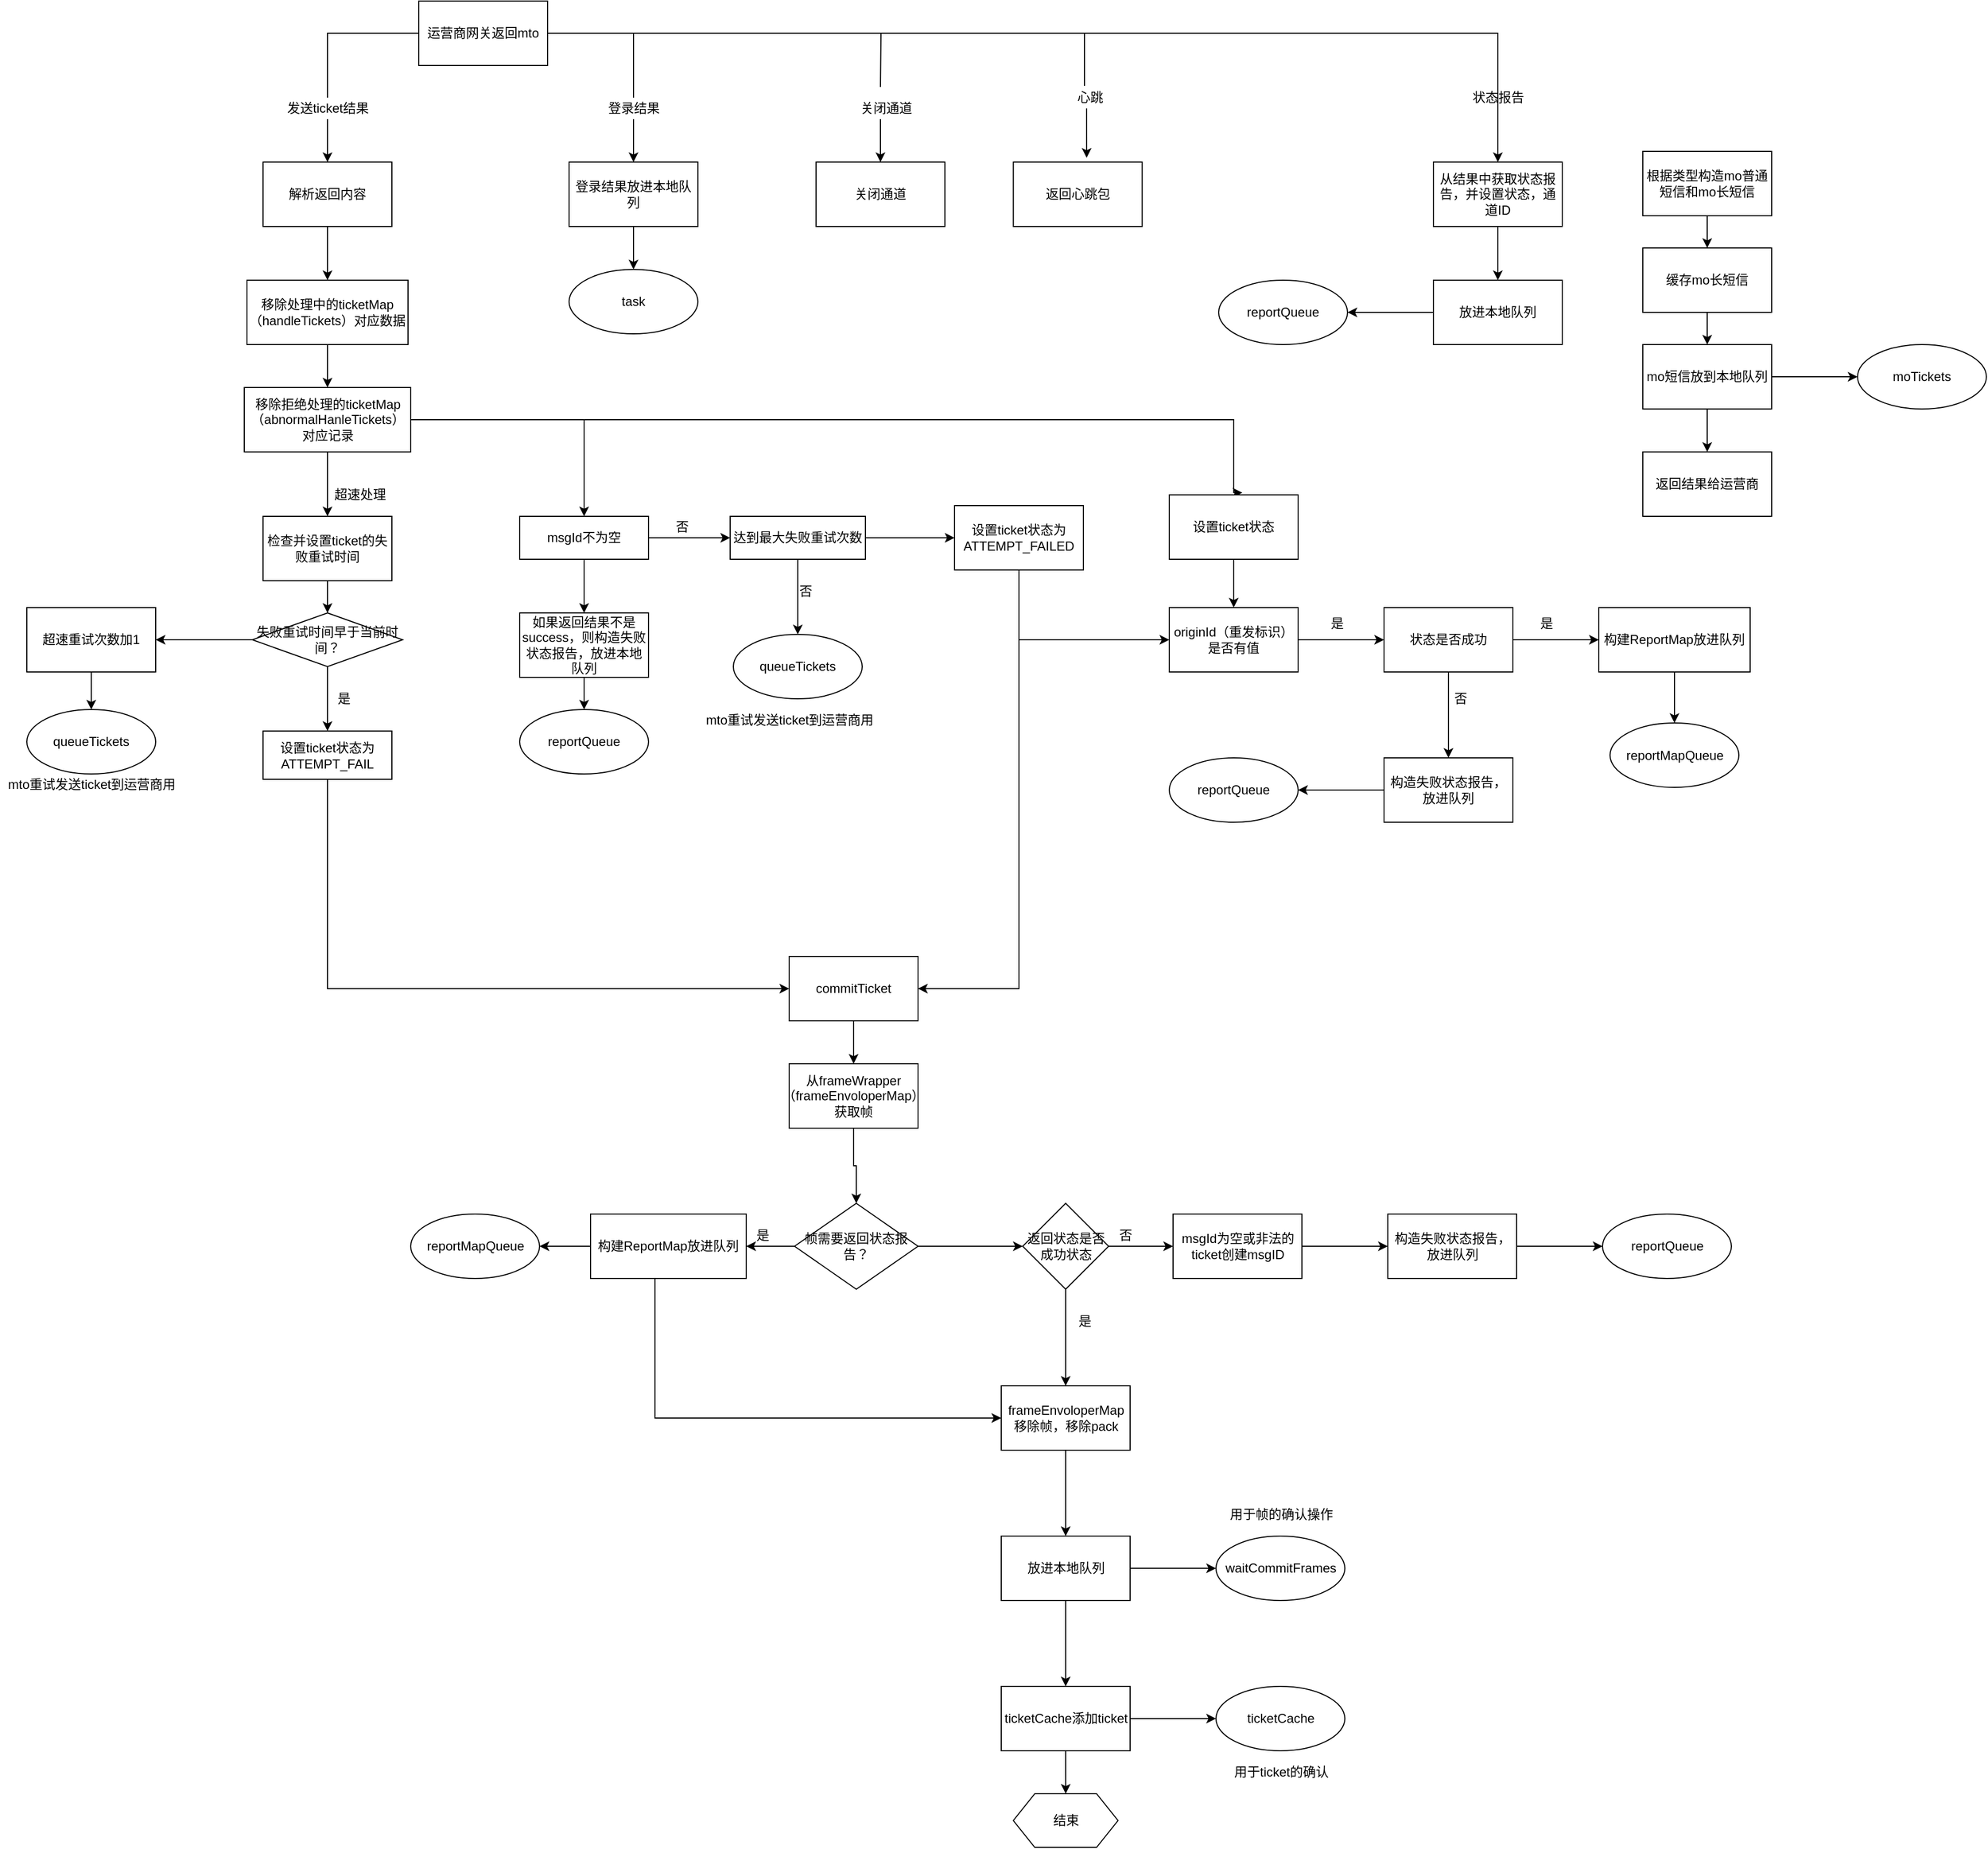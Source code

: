 <mxfile version="16.4.11" type="github">
  <diagram id="S-RU24WyVOo1lFlnVsUV" name="第 1 页">
    <mxGraphModel dx="2249" dy="762" grid="1" gridSize="10" guides="1" tooltips="1" connect="1" arrows="1" fold="1" page="1" pageScale="1" pageWidth="827" pageHeight="1169" math="0" shadow="0">
      <root>
        <mxCell id="0" />
        <mxCell id="1" parent="0" />
        <mxCell id="_s2NQ5ghen87F7LA_Sny-5" value="" style="edgeStyle=orthogonalEdgeStyle;rounded=0;orthogonalLoop=1;jettySize=auto;html=1;startArrow=none;" edge="1" parent="1" source="_s2NQ5ghen87F7LA_Sny-95" target="_s2NQ5ghen87F7LA_Sny-4">
          <mxGeometry relative="1" as="geometry" />
        </mxCell>
        <mxCell id="_s2NQ5ghen87F7LA_Sny-94" value="" style="edgeStyle=orthogonalEdgeStyle;rounded=0;orthogonalLoop=1;jettySize=auto;html=1;startArrow=none;" edge="1" parent="1" source="_s2NQ5ghen87F7LA_Sny-98" target="_s2NQ5ghen87F7LA_Sny-93">
          <mxGeometry relative="1" as="geometry" />
        </mxCell>
        <mxCell id="_s2NQ5ghen87F7LA_Sny-103" style="edgeStyle=orthogonalEdgeStyle;rounded=0;orthogonalLoop=1;jettySize=auto;html=1;entryX=0.5;entryY=0;entryDx=0;entryDy=0;startArrow=none;" edge="1" parent="1" source="_s2NQ5ghen87F7LA_Sny-104" target="_s2NQ5ghen87F7LA_Sny-102">
          <mxGeometry relative="1" as="geometry">
            <Array as="points">
              <mxPoint x="690" y="140" />
              <mxPoint x="690" y="140" />
            </Array>
          </mxGeometry>
        </mxCell>
        <mxCell id="_s2NQ5ghen87F7LA_Sny-107" style="edgeStyle=orthogonalEdgeStyle;rounded=0;orthogonalLoop=1;jettySize=auto;html=1;entryX=0.569;entryY=-0.067;entryDx=0;entryDy=0;entryPerimeter=0;startArrow=none;" edge="1" parent="1" source="_s2NQ5ghen87F7LA_Sny-108" target="_s2NQ5ghen87F7LA_Sny-106">
          <mxGeometry relative="1" as="geometry">
            <Array as="points">
              <mxPoint x="882" y="130" />
              <mxPoint x="882" y="130" />
            </Array>
          </mxGeometry>
        </mxCell>
        <mxCell id="_s2NQ5ghen87F7LA_Sny-112" style="edgeStyle=orthogonalEdgeStyle;rounded=0;orthogonalLoop=1;jettySize=auto;html=1;entryX=0.5;entryY=0;entryDx=0;entryDy=0;" edge="1" parent="1" source="_s2NQ5ghen87F7LA_Sny-1" target="_s2NQ5ghen87F7LA_Sny-111">
          <mxGeometry relative="1" as="geometry" />
        </mxCell>
        <mxCell id="_s2NQ5ghen87F7LA_Sny-1" value="运营商网关返回mto" style="whiteSpace=wrap;html=1;" vertex="1" parent="1">
          <mxGeometry x="260" y="20" width="120" height="60" as="geometry" />
        </mxCell>
        <mxCell id="_s2NQ5ghen87F7LA_Sny-7" value="" style="edgeStyle=orthogonalEdgeStyle;rounded=0;orthogonalLoop=1;jettySize=auto;html=1;" edge="1" parent="1" source="_s2NQ5ghen87F7LA_Sny-4" target="_s2NQ5ghen87F7LA_Sny-6">
          <mxGeometry relative="1" as="geometry" />
        </mxCell>
        <mxCell id="_s2NQ5ghen87F7LA_Sny-4" value="解析返回内容" style="whiteSpace=wrap;html=1;" vertex="1" parent="1">
          <mxGeometry x="115" y="170" width="120" height="60" as="geometry" />
        </mxCell>
        <mxCell id="_s2NQ5ghen87F7LA_Sny-9" value="" style="edgeStyle=orthogonalEdgeStyle;rounded=0;orthogonalLoop=1;jettySize=auto;html=1;" edge="1" parent="1" source="_s2NQ5ghen87F7LA_Sny-6" target="_s2NQ5ghen87F7LA_Sny-8">
          <mxGeometry relative="1" as="geometry" />
        </mxCell>
        <mxCell id="_s2NQ5ghen87F7LA_Sny-6" value="移除处理中的ticketMap（handleTickets）对应数据" style="whiteSpace=wrap;html=1;" vertex="1" parent="1">
          <mxGeometry x="100" y="280" width="150" height="60" as="geometry" />
        </mxCell>
        <mxCell id="_s2NQ5ghen87F7LA_Sny-11" value="" style="edgeStyle=orthogonalEdgeStyle;rounded=0;orthogonalLoop=1;jettySize=auto;html=1;" edge="1" parent="1" source="_s2NQ5ghen87F7LA_Sny-8" target="_s2NQ5ghen87F7LA_Sny-10">
          <mxGeometry relative="1" as="geometry" />
        </mxCell>
        <mxCell id="_s2NQ5ghen87F7LA_Sny-24" value="" style="edgeStyle=orthogonalEdgeStyle;rounded=0;orthogonalLoop=1;jettySize=auto;html=1;" edge="1" parent="1" source="_s2NQ5ghen87F7LA_Sny-8" target="_s2NQ5ghen87F7LA_Sny-23">
          <mxGeometry relative="1" as="geometry" />
        </mxCell>
        <mxCell id="_s2NQ5ghen87F7LA_Sny-55" style="edgeStyle=orthogonalEdgeStyle;rounded=0;orthogonalLoop=1;jettySize=auto;html=1;entryX=0.567;entryY=-0.033;entryDx=0;entryDy=0;entryPerimeter=0;" edge="1" parent="1" source="_s2NQ5ghen87F7LA_Sny-8" target="_s2NQ5ghen87F7LA_Sny-53">
          <mxGeometry relative="1" as="geometry">
            <Array as="points">
              <mxPoint x="1019" y="410" />
              <mxPoint x="1019" y="478" />
            </Array>
          </mxGeometry>
        </mxCell>
        <mxCell id="_s2NQ5ghen87F7LA_Sny-8" value="移除拒绝处理的ticketMap（abnormalHanleTickets）对应记录" style="whiteSpace=wrap;html=1;" vertex="1" parent="1">
          <mxGeometry x="97.5" y="380" width="155" height="60" as="geometry" />
        </mxCell>
        <mxCell id="_s2NQ5ghen87F7LA_Sny-14" value="" style="edgeStyle=orthogonalEdgeStyle;rounded=0;orthogonalLoop=1;jettySize=auto;html=1;" edge="1" parent="1" source="_s2NQ5ghen87F7LA_Sny-10" target="_s2NQ5ghen87F7LA_Sny-13">
          <mxGeometry relative="1" as="geometry" />
        </mxCell>
        <mxCell id="_s2NQ5ghen87F7LA_Sny-10" value="检查并设置ticket的失败重试时间" style="whiteSpace=wrap;html=1;" vertex="1" parent="1">
          <mxGeometry x="115" y="500" width="120" height="60" as="geometry" />
        </mxCell>
        <mxCell id="_s2NQ5ghen87F7LA_Sny-12" value="超速处理" style="text;html=1;align=center;verticalAlign=middle;resizable=0;points=[];autosize=1;strokeColor=none;fillColor=none;" vertex="1" parent="1">
          <mxGeometry x="175" y="470" width="60" height="20" as="geometry" />
        </mxCell>
        <mxCell id="_s2NQ5ghen87F7LA_Sny-16" value="" style="edgeStyle=orthogonalEdgeStyle;rounded=0;orthogonalLoop=1;jettySize=auto;html=1;" edge="1" parent="1" source="_s2NQ5ghen87F7LA_Sny-13" target="_s2NQ5ghen87F7LA_Sny-15">
          <mxGeometry relative="1" as="geometry" />
        </mxCell>
        <mxCell id="_s2NQ5ghen87F7LA_Sny-19" value="" style="edgeStyle=orthogonalEdgeStyle;rounded=0;orthogonalLoop=1;jettySize=auto;html=1;" edge="1" parent="1" source="_s2NQ5ghen87F7LA_Sny-13" target="_s2NQ5ghen87F7LA_Sny-18">
          <mxGeometry relative="1" as="geometry" />
        </mxCell>
        <mxCell id="_s2NQ5ghen87F7LA_Sny-13" value="失败重试时间早于当前时间？" style="rhombus;whiteSpace=wrap;html=1;" vertex="1" parent="1">
          <mxGeometry x="105" y="590" width="140" height="50" as="geometry" />
        </mxCell>
        <mxCell id="_s2NQ5ghen87F7LA_Sny-57" value="" style="edgeStyle=orthogonalEdgeStyle;rounded=0;orthogonalLoop=1;jettySize=auto;html=1;" edge="1" parent="1" source="_s2NQ5ghen87F7LA_Sny-15" target="_s2NQ5ghen87F7LA_Sny-56">
          <mxGeometry relative="1" as="geometry">
            <Array as="points">
              <mxPoint x="175" y="940" />
            </Array>
          </mxGeometry>
        </mxCell>
        <mxCell id="_s2NQ5ghen87F7LA_Sny-15" value="设置ticket状态为ATTEMPT_FAIL" style="whiteSpace=wrap;html=1;" vertex="1" parent="1">
          <mxGeometry x="115" y="700" width="120" height="45" as="geometry" />
        </mxCell>
        <mxCell id="_s2NQ5ghen87F7LA_Sny-17" value="是" style="text;html=1;align=center;verticalAlign=middle;resizable=0;points=[];autosize=1;strokeColor=none;fillColor=none;" vertex="1" parent="1">
          <mxGeometry x="175" y="660" width="30" height="20" as="geometry" />
        </mxCell>
        <mxCell id="_s2NQ5ghen87F7LA_Sny-21" value="" style="edgeStyle=orthogonalEdgeStyle;rounded=0;orthogonalLoop=1;jettySize=auto;html=1;" edge="1" parent="1" source="_s2NQ5ghen87F7LA_Sny-18" target="_s2NQ5ghen87F7LA_Sny-20">
          <mxGeometry relative="1" as="geometry" />
        </mxCell>
        <mxCell id="_s2NQ5ghen87F7LA_Sny-18" value="超速重试次数加1" style="whiteSpace=wrap;html=1;" vertex="1" parent="1">
          <mxGeometry x="-105" y="585" width="120" height="60" as="geometry" />
        </mxCell>
        <mxCell id="_s2NQ5ghen87F7LA_Sny-20" value="queueTickets" style="ellipse;whiteSpace=wrap;html=1;" vertex="1" parent="1">
          <mxGeometry x="-105" y="680" width="120" height="60" as="geometry" />
        </mxCell>
        <mxCell id="_s2NQ5ghen87F7LA_Sny-22" value="mto重试发送ticket到运营商用" style="text;html=1;align=center;verticalAlign=middle;resizable=0;points=[];autosize=1;strokeColor=none;fillColor=none;" vertex="1" parent="1">
          <mxGeometry x="-130" y="740" width="170" height="20" as="geometry" />
        </mxCell>
        <mxCell id="_s2NQ5ghen87F7LA_Sny-26" value="" style="edgeStyle=orthogonalEdgeStyle;rounded=0;orthogonalLoop=1;jettySize=auto;html=1;" edge="1" parent="1" source="_s2NQ5ghen87F7LA_Sny-23" target="_s2NQ5ghen87F7LA_Sny-25">
          <mxGeometry relative="1" as="geometry" />
        </mxCell>
        <mxCell id="_s2NQ5ghen87F7LA_Sny-33" value="" style="edgeStyle=orthogonalEdgeStyle;rounded=0;orthogonalLoop=1;jettySize=auto;html=1;" edge="1" parent="1" source="_s2NQ5ghen87F7LA_Sny-23" target="_s2NQ5ghen87F7LA_Sny-32">
          <mxGeometry relative="1" as="geometry" />
        </mxCell>
        <mxCell id="_s2NQ5ghen87F7LA_Sny-23" value="msgId不为空" style="whiteSpace=wrap;html=1;" vertex="1" parent="1">
          <mxGeometry x="354" y="500" width="120" height="40" as="geometry" />
        </mxCell>
        <mxCell id="_s2NQ5ghen87F7LA_Sny-28" value="" style="edgeStyle=orthogonalEdgeStyle;rounded=0;orthogonalLoop=1;jettySize=auto;html=1;" edge="1" parent="1" source="_s2NQ5ghen87F7LA_Sny-25" target="_s2NQ5ghen87F7LA_Sny-27">
          <mxGeometry relative="1" as="geometry" />
        </mxCell>
        <mxCell id="_s2NQ5ghen87F7LA_Sny-37" value="" style="edgeStyle=orthogonalEdgeStyle;rounded=0;orthogonalLoop=1;jettySize=auto;html=1;" edge="1" parent="1" source="_s2NQ5ghen87F7LA_Sny-25" target="_s2NQ5ghen87F7LA_Sny-36">
          <mxGeometry relative="1" as="geometry" />
        </mxCell>
        <mxCell id="_s2NQ5ghen87F7LA_Sny-25" value="达到最大失败重试次数" style="whiteSpace=wrap;html=1;" vertex="1" parent="1">
          <mxGeometry x="550" y="500" width="126" height="40" as="geometry" />
        </mxCell>
        <mxCell id="_s2NQ5ghen87F7LA_Sny-27" value="queueTickets" style="ellipse;whiteSpace=wrap;html=1;" vertex="1" parent="1">
          <mxGeometry x="553" y="610" width="120" height="60" as="geometry" />
        </mxCell>
        <mxCell id="_s2NQ5ghen87F7LA_Sny-29" value="否" style="text;html=1;align=center;verticalAlign=middle;resizable=0;points=[];autosize=1;strokeColor=none;fillColor=none;" vertex="1" parent="1">
          <mxGeometry x="605" y="560" width="30" height="20" as="geometry" />
        </mxCell>
        <mxCell id="_s2NQ5ghen87F7LA_Sny-30" value="mto重试发送ticket到运营商用" style="text;html=1;align=center;verticalAlign=middle;resizable=0;points=[];autosize=1;strokeColor=none;fillColor=none;" vertex="1" parent="1">
          <mxGeometry x="520" y="680" width="170" height="20" as="geometry" />
        </mxCell>
        <mxCell id="_s2NQ5ghen87F7LA_Sny-31" value="否" style="text;html=1;align=center;verticalAlign=middle;resizable=0;points=[];autosize=1;strokeColor=none;fillColor=none;" vertex="1" parent="1">
          <mxGeometry x="490" y="500" width="30" height="20" as="geometry" />
        </mxCell>
        <mxCell id="_s2NQ5ghen87F7LA_Sny-35" value="" style="edgeStyle=orthogonalEdgeStyle;rounded=0;orthogonalLoop=1;jettySize=auto;html=1;" edge="1" parent="1" source="_s2NQ5ghen87F7LA_Sny-32" target="_s2NQ5ghen87F7LA_Sny-34">
          <mxGeometry relative="1" as="geometry" />
        </mxCell>
        <mxCell id="_s2NQ5ghen87F7LA_Sny-32" value="如果返回结果不是success，则构造失败状态报告，放进本地队列" style="whiteSpace=wrap;html=1;" vertex="1" parent="1">
          <mxGeometry x="354" y="590" width="120" height="60" as="geometry" />
        </mxCell>
        <mxCell id="_s2NQ5ghen87F7LA_Sny-34" value="reportQueue" style="ellipse;whiteSpace=wrap;html=1;" vertex="1" parent="1">
          <mxGeometry x="354" y="680" width="120" height="60" as="geometry" />
        </mxCell>
        <mxCell id="_s2NQ5ghen87F7LA_Sny-39" value="" style="edgeStyle=orthogonalEdgeStyle;rounded=0;orthogonalLoop=1;jettySize=auto;html=1;" edge="1" parent="1" source="_s2NQ5ghen87F7LA_Sny-36" target="_s2NQ5ghen87F7LA_Sny-38">
          <mxGeometry relative="1" as="geometry">
            <Array as="points">
              <mxPoint x="819" y="615" />
            </Array>
          </mxGeometry>
        </mxCell>
        <mxCell id="_s2NQ5ghen87F7LA_Sny-58" style="edgeStyle=orthogonalEdgeStyle;rounded=0;orthogonalLoop=1;jettySize=auto;html=1;" edge="1" parent="1" source="_s2NQ5ghen87F7LA_Sny-36" target="_s2NQ5ghen87F7LA_Sny-56">
          <mxGeometry relative="1" as="geometry">
            <Array as="points">
              <mxPoint x="819" y="940" />
            </Array>
          </mxGeometry>
        </mxCell>
        <mxCell id="_s2NQ5ghen87F7LA_Sny-36" value="设置ticket状态为ATTEMPT_FAILED" style="whiteSpace=wrap;html=1;" vertex="1" parent="1">
          <mxGeometry x="759" y="490" width="120" height="60" as="geometry" />
        </mxCell>
        <mxCell id="_s2NQ5ghen87F7LA_Sny-41" value="" style="edgeStyle=orthogonalEdgeStyle;rounded=0;orthogonalLoop=1;jettySize=auto;html=1;" edge="1" parent="1" source="_s2NQ5ghen87F7LA_Sny-38" target="_s2NQ5ghen87F7LA_Sny-40">
          <mxGeometry relative="1" as="geometry" />
        </mxCell>
        <mxCell id="_s2NQ5ghen87F7LA_Sny-38" value="originId（重发标识）是否有值" style="whiteSpace=wrap;html=1;" vertex="1" parent="1">
          <mxGeometry x="959" y="585" width="120" height="60" as="geometry" />
        </mxCell>
        <mxCell id="_s2NQ5ghen87F7LA_Sny-44" value="" style="edgeStyle=orthogonalEdgeStyle;rounded=0;orthogonalLoop=1;jettySize=auto;html=1;" edge="1" parent="1" source="_s2NQ5ghen87F7LA_Sny-40" target="_s2NQ5ghen87F7LA_Sny-43">
          <mxGeometry relative="1" as="geometry" />
        </mxCell>
        <mxCell id="_s2NQ5ghen87F7LA_Sny-49" value="" style="edgeStyle=orthogonalEdgeStyle;rounded=0;orthogonalLoop=1;jettySize=auto;html=1;" edge="1" parent="1" source="_s2NQ5ghen87F7LA_Sny-40" target="_s2NQ5ghen87F7LA_Sny-48">
          <mxGeometry relative="1" as="geometry" />
        </mxCell>
        <mxCell id="_s2NQ5ghen87F7LA_Sny-40" value="状态是否成功" style="whiteSpace=wrap;html=1;" vertex="1" parent="1">
          <mxGeometry x="1159" y="585" width="120" height="60" as="geometry" />
        </mxCell>
        <mxCell id="_s2NQ5ghen87F7LA_Sny-42" value="是" style="text;html=1;align=center;verticalAlign=middle;resizable=0;points=[];autosize=1;strokeColor=none;fillColor=none;" vertex="1" parent="1">
          <mxGeometry x="1100" y="590" width="30" height="20" as="geometry" />
        </mxCell>
        <mxCell id="_s2NQ5ghen87F7LA_Sny-46" value="" style="edgeStyle=orthogonalEdgeStyle;rounded=0;orthogonalLoop=1;jettySize=auto;html=1;" edge="1" parent="1" source="_s2NQ5ghen87F7LA_Sny-43" target="_s2NQ5ghen87F7LA_Sny-45">
          <mxGeometry relative="1" as="geometry" />
        </mxCell>
        <mxCell id="_s2NQ5ghen87F7LA_Sny-43" value="构建ReportMap放进队列" style="whiteSpace=wrap;html=1;" vertex="1" parent="1">
          <mxGeometry x="1359" y="585" width="141" height="60" as="geometry" />
        </mxCell>
        <mxCell id="_s2NQ5ghen87F7LA_Sny-45" value="reportMapQueue" style="ellipse;whiteSpace=wrap;html=1;" vertex="1" parent="1">
          <mxGeometry x="1369.5" y="692.5" width="120" height="60" as="geometry" />
        </mxCell>
        <mxCell id="_s2NQ5ghen87F7LA_Sny-47" value="是" style="text;html=1;align=center;verticalAlign=middle;resizable=0;points=[];autosize=1;strokeColor=none;fillColor=none;" vertex="1" parent="1">
          <mxGeometry x="1295" y="590" width="30" height="20" as="geometry" />
        </mxCell>
        <mxCell id="_s2NQ5ghen87F7LA_Sny-51" value="" style="edgeStyle=orthogonalEdgeStyle;rounded=0;orthogonalLoop=1;jettySize=auto;html=1;" edge="1" parent="1" source="_s2NQ5ghen87F7LA_Sny-48" target="_s2NQ5ghen87F7LA_Sny-50">
          <mxGeometry relative="1" as="geometry" />
        </mxCell>
        <mxCell id="_s2NQ5ghen87F7LA_Sny-48" value="构造失败状态报告，放进队列" style="whiteSpace=wrap;html=1;" vertex="1" parent="1">
          <mxGeometry x="1159" y="725" width="120" height="60" as="geometry" />
        </mxCell>
        <mxCell id="_s2NQ5ghen87F7LA_Sny-50" value="reportQueue" style="ellipse;whiteSpace=wrap;html=1;" vertex="1" parent="1">
          <mxGeometry x="959" y="725" width="120" height="60" as="geometry" />
        </mxCell>
        <mxCell id="_s2NQ5ghen87F7LA_Sny-52" value="否" style="text;html=1;align=center;verticalAlign=middle;resizable=0;points=[];autosize=1;strokeColor=none;fillColor=none;" vertex="1" parent="1">
          <mxGeometry x="1215" y="660" width="30" height="20" as="geometry" />
        </mxCell>
        <mxCell id="_s2NQ5ghen87F7LA_Sny-54" value="" style="edgeStyle=orthogonalEdgeStyle;rounded=0;orthogonalLoop=1;jettySize=auto;html=1;" edge="1" parent="1" source="_s2NQ5ghen87F7LA_Sny-53" target="_s2NQ5ghen87F7LA_Sny-38">
          <mxGeometry relative="1" as="geometry" />
        </mxCell>
        <mxCell id="_s2NQ5ghen87F7LA_Sny-53" value="设置ticket状态" style="whiteSpace=wrap;html=1;" vertex="1" parent="1">
          <mxGeometry x="959" y="480" width="120" height="60" as="geometry" />
        </mxCell>
        <mxCell id="_s2NQ5ghen87F7LA_Sny-60" value="" style="edgeStyle=orthogonalEdgeStyle;rounded=0;orthogonalLoop=1;jettySize=auto;html=1;" edge="1" parent="1" source="_s2NQ5ghen87F7LA_Sny-56" target="_s2NQ5ghen87F7LA_Sny-59">
          <mxGeometry relative="1" as="geometry" />
        </mxCell>
        <mxCell id="_s2NQ5ghen87F7LA_Sny-56" value="commitTicket" style="whiteSpace=wrap;html=1;" vertex="1" parent="1">
          <mxGeometry x="605" y="910" width="120" height="60" as="geometry" />
        </mxCell>
        <mxCell id="_s2NQ5ghen87F7LA_Sny-62" value="" style="edgeStyle=orthogonalEdgeStyle;rounded=0;orthogonalLoop=1;jettySize=auto;html=1;" edge="1" parent="1" source="_s2NQ5ghen87F7LA_Sny-59" target="_s2NQ5ghen87F7LA_Sny-61">
          <mxGeometry relative="1" as="geometry" />
        </mxCell>
        <mxCell id="_s2NQ5ghen87F7LA_Sny-59" value="从frameWrapper（frameEnvoloperMap）获取帧" style="whiteSpace=wrap;html=1;" vertex="1" parent="1">
          <mxGeometry x="605" y="1010" width="120" height="60" as="geometry" />
        </mxCell>
        <mxCell id="_s2NQ5ghen87F7LA_Sny-64" value="" style="edgeStyle=orthogonalEdgeStyle;rounded=0;orthogonalLoop=1;jettySize=auto;html=1;" edge="1" parent="1" source="_s2NQ5ghen87F7LA_Sny-61" target="_s2NQ5ghen87F7LA_Sny-63">
          <mxGeometry relative="1" as="geometry" />
        </mxCell>
        <mxCell id="_s2NQ5ghen87F7LA_Sny-69" value="" style="edgeStyle=orthogonalEdgeStyle;rounded=0;orthogonalLoop=1;jettySize=auto;html=1;" edge="1" parent="1" source="_s2NQ5ghen87F7LA_Sny-61" target="_s2NQ5ghen87F7LA_Sny-68">
          <mxGeometry relative="1" as="geometry" />
        </mxCell>
        <mxCell id="_s2NQ5ghen87F7LA_Sny-61" value="帧需要返回状态报告？" style="rhombus;whiteSpace=wrap;html=1;" vertex="1" parent="1">
          <mxGeometry x="610" y="1140" width="115" height="80" as="geometry" />
        </mxCell>
        <mxCell id="_s2NQ5ghen87F7LA_Sny-66" value="" style="edgeStyle=orthogonalEdgeStyle;rounded=0;orthogonalLoop=1;jettySize=auto;html=1;" edge="1" parent="1" source="_s2NQ5ghen87F7LA_Sny-63" target="_s2NQ5ghen87F7LA_Sny-65">
          <mxGeometry relative="1" as="geometry" />
        </mxCell>
        <mxCell id="_s2NQ5ghen87F7LA_Sny-80" style="edgeStyle=orthogonalEdgeStyle;rounded=0;orthogonalLoop=1;jettySize=auto;html=1;entryX=0;entryY=0.5;entryDx=0;entryDy=0;" edge="1" parent="1" source="_s2NQ5ghen87F7LA_Sny-63" target="_s2NQ5ghen87F7LA_Sny-77">
          <mxGeometry relative="1" as="geometry">
            <Array as="points">
              <mxPoint x="480" y="1340" />
            </Array>
          </mxGeometry>
        </mxCell>
        <mxCell id="_s2NQ5ghen87F7LA_Sny-63" value="构建ReportMap放进队列" style="whiteSpace=wrap;html=1;" vertex="1" parent="1">
          <mxGeometry x="420" y="1150" width="145" height="60" as="geometry" />
        </mxCell>
        <mxCell id="_s2NQ5ghen87F7LA_Sny-65" value="reportMapQueue" style="ellipse;whiteSpace=wrap;html=1;" vertex="1" parent="1">
          <mxGeometry x="252.5" y="1150" width="120" height="60" as="geometry" />
        </mxCell>
        <mxCell id="_s2NQ5ghen87F7LA_Sny-67" value="是" style="text;html=1;align=center;verticalAlign=middle;resizable=0;points=[];autosize=1;strokeColor=none;fillColor=none;" vertex="1" parent="1">
          <mxGeometry x="565" y="1160" width="30" height="20" as="geometry" />
        </mxCell>
        <mxCell id="_s2NQ5ghen87F7LA_Sny-71" value="" style="edgeStyle=orthogonalEdgeStyle;rounded=0;orthogonalLoop=1;jettySize=auto;html=1;" edge="1" parent="1" source="_s2NQ5ghen87F7LA_Sny-68" target="_s2NQ5ghen87F7LA_Sny-70">
          <mxGeometry relative="1" as="geometry" />
        </mxCell>
        <mxCell id="_s2NQ5ghen87F7LA_Sny-78" value="" style="edgeStyle=orthogonalEdgeStyle;rounded=0;orthogonalLoop=1;jettySize=auto;html=1;" edge="1" parent="1" source="_s2NQ5ghen87F7LA_Sny-68" target="_s2NQ5ghen87F7LA_Sny-77">
          <mxGeometry relative="1" as="geometry" />
        </mxCell>
        <mxCell id="_s2NQ5ghen87F7LA_Sny-68" value="返回状态是否成功状态" style="rhombus;whiteSpace=wrap;html=1;" vertex="1" parent="1">
          <mxGeometry x="822.5" y="1140" width="80" height="80" as="geometry" />
        </mxCell>
        <mxCell id="_s2NQ5ghen87F7LA_Sny-74" value="" style="edgeStyle=orthogonalEdgeStyle;rounded=0;orthogonalLoop=1;jettySize=auto;html=1;" edge="1" parent="1" source="_s2NQ5ghen87F7LA_Sny-70" target="_s2NQ5ghen87F7LA_Sny-73">
          <mxGeometry relative="1" as="geometry" />
        </mxCell>
        <mxCell id="_s2NQ5ghen87F7LA_Sny-70" value="msgId为空或非法的ticket创建msgID" style="whiteSpace=wrap;html=1;" vertex="1" parent="1">
          <mxGeometry x="962.5" y="1150" width="120" height="60" as="geometry" />
        </mxCell>
        <mxCell id="_s2NQ5ghen87F7LA_Sny-72" value="否" style="text;html=1;align=center;verticalAlign=middle;resizable=0;points=[];autosize=1;strokeColor=none;fillColor=none;" vertex="1" parent="1">
          <mxGeometry x="902.5" y="1160" width="30" height="20" as="geometry" />
        </mxCell>
        <mxCell id="_s2NQ5ghen87F7LA_Sny-76" value="" style="edgeStyle=orthogonalEdgeStyle;rounded=0;orthogonalLoop=1;jettySize=auto;html=1;" edge="1" parent="1" source="_s2NQ5ghen87F7LA_Sny-73" target="_s2NQ5ghen87F7LA_Sny-75">
          <mxGeometry relative="1" as="geometry" />
        </mxCell>
        <mxCell id="_s2NQ5ghen87F7LA_Sny-73" value="构造失败状态报告，放进队列" style="whiteSpace=wrap;html=1;" vertex="1" parent="1">
          <mxGeometry x="1162.5" y="1150" width="120" height="60" as="geometry" />
        </mxCell>
        <mxCell id="_s2NQ5ghen87F7LA_Sny-75" value="reportQueue" style="ellipse;whiteSpace=wrap;html=1;" vertex="1" parent="1">
          <mxGeometry x="1362.5" y="1150" width="120" height="60" as="geometry" />
        </mxCell>
        <mxCell id="_s2NQ5ghen87F7LA_Sny-82" value="" style="edgeStyle=orthogonalEdgeStyle;rounded=0;orthogonalLoop=1;jettySize=auto;html=1;" edge="1" parent="1" source="_s2NQ5ghen87F7LA_Sny-77" target="_s2NQ5ghen87F7LA_Sny-81">
          <mxGeometry relative="1" as="geometry" />
        </mxCell>
        <mxCell id="_s2NQ5ghen87F7LA_Sny-77" value="frameEnvoloperMap移除帧，移除pack" style="whiteSpace=wrap;html=1;" vertex="1" parent="1">
          <mxGeometry x="802.5" y="1310" width="120" height="60" as="geometry" />
        </mxCell>
        <mxCell id="_s2NQ5ghen87F7LA_Sny-79" value="是" style="text;html=1;align=center;verticalAlign=middle;resizable=0;points=[];autosize=1;strokeColor=none;fillColor=none;" vertex="1" parent="1">
          <mxGeometry x="865" y="1240" width="30" height="20" as="geometry" />
        </mxCell>
        <mxCell id="_s2NQ5ghen87F7LA_Sny-84" value="" style="edgeStyle=orthogonalEdgeStyle;rounded=0;orthogonalLoop=1;jettySize=auto;html=1;" edge="1" parent="1" source="_s2NQ5ghen87F7LA_Sny-81" target="_s2NQ5ghen87F7LA_Sny-83">
          <mxGeometry relative="1" as="geometry" />
        </mxCell>
        <mxCell id="_s2NQ5ghen87F7LA_Sny-87" value="" style="edgeStyle=orthogonalEdgeStyle;rounded=0;orthogonalLoop=1;jettySize=auto;html=1;" edge="1" parent="1" source="_s2NQ5ghen87F7LA_Sny-81" target="_s2NQ5ghen87F7LA_Sny-86">
          <mxGeometry relative="1" as="geometry" />
        </mxCell>
        <mxCell id="_s2NQ5ghen87F7LA_Sny-81" value="放进本地队列" style="whiteSpace=wrap;html=1;" vertex="1" parent="1">
          <mxGeometry x="802.5" y="1450" width="120" height="60" as="geometry" />
        </mxCell>
        <mxCell id="_s2NQ5ghen87F7LA_Sny-83" value="waitCommitFrames" style="ellipse;whiteSpace=wrap;html=1;" vertex="1" parent="1">
          <mxGeometry x="1002.5" y="1450" width="120" height="60" as="geometry" />
        </mxCell>
        <mxCell id="_s2NQ5ghen87F7LA_Sny-85" value="用于帧的确认操作" style="text;html=1;align=center;verticalAlign=middle;resizable=0;points=[];autosize=1;strokeColor=none;fillColor=none;" vertex="1" parent="1">
          <mxGeometry x="1007.5" y="1420" width="110" height="20" as="geometry" />
        </mxCell>
        <mxCell id="_s2NQ5ghen87F7LA_Sny-89" value="" style="edgeStyle=orthogonalEdgeStyle;rounded=0;orthogonalLoop=1;jettySize=auto;html=1;" edge="1" parent="1" source="_s2NQ5ghen87F7LA_Sny-86" target="_s2NQ5ghen87F7LA_Sny-88">
          <mxGeometry relative="1" as="geometry" />
        </mxCell>
        <mxCell id="_s2NQ5ghen87F7LA_Sny-91" value="" style="edgeStyle=orthogonalEdgeStyle;rounded=0;orthogonalLoop=1;jettySize=auto;html=1;" edge="1" parent="1" source="_s2NQ5ghen87F7LA_Sny-86" target="_s2NQ5ghen87F7LA_Sny-90">
          <mxGeometry relative="1" as="geometry" />
        </mxCell>
        <mxCell id="_s2NQ5ghen87F7LA_Sny-86" value="ticketCache添加ticket" style="whiteSpace=wrap;html=1;" vertex="1" parent="1">
          <mxGeometry x="802.5" y="1590" width="120" height="60" as="geometry" />
        </mxCell>
        <mxCell id="_s2NQ5ghen87F7LA_Sny-88" value="ticketCache" style="ellipse;whiteSpace=wrap;html=1;" vertex="1" parent="1">
          <mxGeometry x="1002.5" y="1590" width="120" height="60" as="geometry" />
        </mxCell>
        <mxCell id="_s2NQ5ghen87F7LA_Sny-90" value="结束" style="shape=hexagon;perimeter=hexagonPerimeter2;whiteSpace=wrap;html=1;fixedSize=1;" vertex="1" parent="1">
          <mxGeometry x="813.75" y="1690" width="97.5" height="50" as="geometry" />
        </mxCell>
        <mxCell id="_s2NQ5ghen87F7LA_Sny-92" value="用于ticket的确认" style="text;html=1;align=center;verticalAlign=middle;resizable=0;points=[];autosize=1;strokeColor=none;fillColor=none;" vertex="1" parent="1">
          <mxGeometry x="1012.5" y="1660" width="100" height="20" as="geometry" />
        </mxCell>
        <mxCell id="_s2NQ5ghen87F7LA_Sny-101" value="" style="edgeStyle=orthogonalEdgeStyle;rounded=0;orthogonalLoop=1;jettySize=auto;html=1;" edge="1" parent="1" source="_s2NQ5ghen87F7LA_Sny-93" target="_s2NQ5ghen87F7LA_Sny-100">
          <mxGeometry relative="1" as="geometry" />
        </mxCell>
        <mxCell id="_s2NQ5ghen87F7LA_Sny-93" value="登录结果放进本地队列" style="whiteSpace=wrap;html=1;" vertex="1" parent="1">
          <mxGeometry x="400" y="170" width="120" height="60" as="geometry" />
        </mxCell>
        <mxCell id="_s2NQ5ghen87F7LA_Sny-95" value="发送ticket结果" style="text;html=1;align=center;verticalAlign=middle;resizable=0;points=[];autosize=1;strokeColor=none;fillColor=none;" vertex="1" parent="1">
          <mxGeometry x="130" y="110" width="90" height="20" as="geometry" />
        </mxCell>
        <mxCell id="_s2NQ5ghen87F7LA_Sny-97" value="" style="edgeStyle=orthogonalEdgeStyle;rounded=0;orthogonalLoop=1;jettySize=auto;html=1;endArrow=none;" edge="1" parent="1" source="_s2NQ5ghen87F7LA_Sny-1" target="_s2NQ5ghen87F7LA_Sny-95">
          <mxGeometry relative="1" as="geometry">
            <mxPoint x="260" y="50" as="sourcePoint" />
            <mxPoint x="175" y="170" as="targetPoint" />
          </mxGeometry>
        </mxCell>
        <mxCell id="_s2NQ5ghen87F7LA_Sny-98" value="登录结果" style="text;html=1;align=center;verticalAlign=middle;resizable=0;points=[];autosize=1;strokeColor=none;fillColor=none;" vertex="1" parent="1">
          <mxGeometry x="430" y="110" width="60" height="20" as="geometry" />
        </mxCell>
        <mxCell id="_s2NQ5ghen87F7LA_Sny-99" value="" style="edgeStyle=orthogonalEdgeStyle;rounded=0;orthogonalLoop=1;jettySize=auto;html=1;endArrow=none;" edge="1" parent="1" source="_s2NQ5ghen87F7LA_Sny-1" target="_s2NQ5ghen87F7LA_Sny-98">
          <mxGeometry relative="1" as="geometry">
            <mxPoint x="380" y="50" as="sourcePoint" />
            <mxPoint x="460" y="170" as="targetPoint" />
          </mxGeometry>
        </mxCell>
        <mxCell id="_s2NQ5ghen87F7LA_Sny-100" value="task" style="ellipse;whiteSpace=wrap;html=1;" vertex="1" parent="1">
          <mxGeometry x="400" y="270" width="120" height="60" as="geometry" />
        </mxCell>
        <mxCell id="_s2NQ5ghen87F7LA_Sny-102" value="关闭通道" style="whiteSpace=wrap;html=1;" vertex="1" parent="1">
          <mxGeometry x="630" y="170" width="120" height="60" as="geometry" />
        </mxCell>
        <mxCell id="_s2NQ5ghen87F7LA_Sny-104" value="关闭通道" style="text;html=1;align=center;verticalAlign=middle;resizable=0;points=[];autosize=1;strokeColor=none;fillColor=none;" vertex="1" parent="1">
          <mxGeometry x="665" y="110" width="60" height="20" as="geometry" />
        </mxCell>
        <mxCell id="_s2NQ5ghen87F7LA_Sny-105" value="" style="edgeStyle=orthogonalEdgeStyle;rounded=0;orthogonalLoop=1;jettySize=auto;html=1;endArrow=none;" edge="1" parent="1" source="_s2NQ5ghen87F7LA_Sny-1">
          <mxGeometry relative="1" as="geometry">
            <mxPoint x="380" y="50" as="sourcePoint" />
            <mxPoint x="690" y="100" as="targetPoint" />
          </mxGeometry>
        </mxCell>
        <mxCell id="_s2NQ5ghen87F7LA_Sny-106" value="返回心跳包" style="whiteSpace=wrap;html=1;" vertex="1" parent="1">
          <mxGeometry x="813.75" y="170" width="120" height="60" as="geometry" />
        </mxCell>
        <mxCell id="_s2NQ5ghen87F7LA_Sny-108" value="心跳" style="text;html=1;align=center;verticalAlign=middle;resizable=0;points=[];autosize=1;strokeColor=none;fillColor=none;" vertex="1" parent="1">
          <mxGeometry x="865" y="100" width="40" height="20" as="geometry" />
        </mxCell>
        <mxCell id="_s2NQ5ghen87F7LA_Sny-109" value="" style="edgeStyle=orthogonalEdgeStyle;rounded=0;orthogonalLoop=1;jettySize=auto;html=1;endArrow=none;" edge="1" parent="1" source="_s2NQ5ghen87F7LA_Sny-1">
          <mxGeometry relative="1" as="geometry">
            <mxPoint x="380" y="50" as="sourcePoint" />
            <mxPoint x="880" y="99" as="targetPoint" />
            <Array as="points">
              <mxPoint x="880" y="50" />
              <mxPoint x="880" y="99" />
            </Array>
          </mxGeometry>
        </mxCell>
        <mxCell id="_s2NQ5ghen87F7LA_Sny-115" value="" style="edgeStyle=orthogonalEdgeStyle;rounded=0;orthogonalLoop=1;jettySize=auto;html=1;" edge="1" parent="1" source="_s2NQ5ghen87F7LA_Sny-111" target="_s2NQ5ghen87F7LA_Sny-114">
          <mxGeometry relative="1" as="geometry" />
        </mxCell>
        <mxCell id="_s2NQ5ghen87F7LA_Sny-111" value="从结果中获取状态报告，并设置状态，通道ID" style="whiteSpace=wrap;html=1;" vertex="1" parent="1">
          <mxGeometry x="1205" y="170" width="120" height="60" as="geometry" />
        </mxCell>
        <mxCell id="_s2NQ5ghen87F7LA_Sny-113" value="状态报告" style="text;html=1;align=center;verticalAlign=middle;resizable=0;points=[];autosize=1;strokeColor=none;fillColor=none;" vertex="1" parent="1">
          <mxGeometry x="1235" y="100" width="60" height="20" as="geometry" />
        </mxCell>
        <mxCell id="_s2NQ5ghen87F7LA_Sny-117" value="" style="edgeStyle=orthogonalEdgeStyle;rounded=0;orthogonalLoop=1;jettySize=auto;html=1;" edge="1" parent="1" source="_s2NQ5ghen87F7LA_Sny-114" target="_s2NQ5ghen87F7LA_Sny-116">
          <mxGeometry relative="1" as="geometry" />
        </mxCell>
        <mxCell id="_s2NQ5ghen87F7LA_Sny-114" value="放进本地队列" style="whiteSpace=wrap;html=1;" vertex="1" parent="1">
          <mxGeometry x="1205" y="280" width="120" height="60" as="geometry" />
        </mxCell>
        <mxCell id="_s2NQ5ghen87F7LA_Sny-116" value="reportQueue" style="ellipse;whiteSpace=wrap;html=1;" vertex="1" parent="1">
          <mxGeometry x="1005" y="280" width="120" height="60" as="geometry" />
        </mxCell>
        <mxCell id="_s2NQ5ghen87F7LA_Sny-120" value="" style="edgeStyle=orthogonalEdgeStyle;rounded=0;orthogonalLoop=1;jettySize=auto;html=1;" edge="1" parent="1" source="_s2NQ5ghen87F7LA_Sny-118" target="_s2NQ5ghen87F7LA_Sny-119">
          <mxGeometry relative="1" as="geometry" />
        </mxCell>
        <mxCell id="_s2NQ5ghen87F7LA_Sny-118" value="根据类型构造mo普通短信和mo长短信" style="whiteSpace=wrap;html=1;" vertex="1" parent="1">
          <mxGeometry x="1400" y="160" width="120" height="60" as="geometry" />
        </mxCell>
        <mxCell id="_s2NQ5ghen87F7LA_Sny-122" value="" style="edgeStyle=orthogonalEdgeStyle;rounded=0;orthogonalLoop=1;jettySize=auto;html=1;" edge="1" parent="1" source="_s2NQ5ghen87F7LA_Sny-119" target="_s2NQ5ghen87F7LA_Sny-121">
          <mxGeometry relative="1" as="geometry" />
        </mxCell>
        <mxCell id="_s2NQ5ghen87F7LA_Sny-119" value="缓存mo长短信" style="whiteSpace=wrap;html=1;" vertex="1" parent="1">
          <mxGeometry x="1400" y="250" width="120" height="60" as="geometry" />
        </mxCell>
        <mxCell id="_s2NQ5ghen87F7LA_Sny-124" value="" style="edgeStyle=orthogonalEdgeStyle;rounded=0;orthogonalLoop=1;jettySize=auto;html=1;" edge="1" parent="1" source="_s2NQ5ghen87F7LA_Sny-121" target="_s2NQ5ghen87F7LA_Sny-123">
          <mxGeometry relative="1" as="geometry" />
        </mxCell>
        <mxCell id="_s2NQ5ghen87F7LA_Sny-126" value="" style="edgeStyle=orthogonalEdgeStyle;rounded=0;orthogonalLoop=1;jettySize=auto;html=1;" edge="1" parent="1" source="_s2NQ5ghen87F7LA_Sny-121" target="_s2NQ5ghen87F7LA_Sny-125">
          <mxGeometry relative="1" as="geometry" />
        </mxCell>
        <mxCell id="_s2NQ5ghen87F7LA_Sny-121" value="mo短信放到本地队列" style="whiteSpace=wrap;html=1;" vertex="1" parent="1">
          <mxGeometry x="1400" y="340" width="120" height="60" as="geometry" />
        </mxCell>
        <mxCell id="_s2NQ5ghen87F7LA_Sny-123" value="返回结果给运营商" style="whiteSpace=wrap;html=1;" vertex="1" parent="1">
          <mxGeometry x="1400" y="440" width="120" height="60" as="geometry" />
        </mxCell>
        <mxCell id="_s2NQ5ghen87F7LA_Sny-125" value="moTickets" style="ellipse;whiteSpace=wrap;html=1;" vertex="1" parent="1">
          <mxGeometry x="1600" y="340" width="120" height="60" as="geometry" />
        </mxCell>
      </root>
    </mxGraphModel>
  </diagram>
</mxfile>
